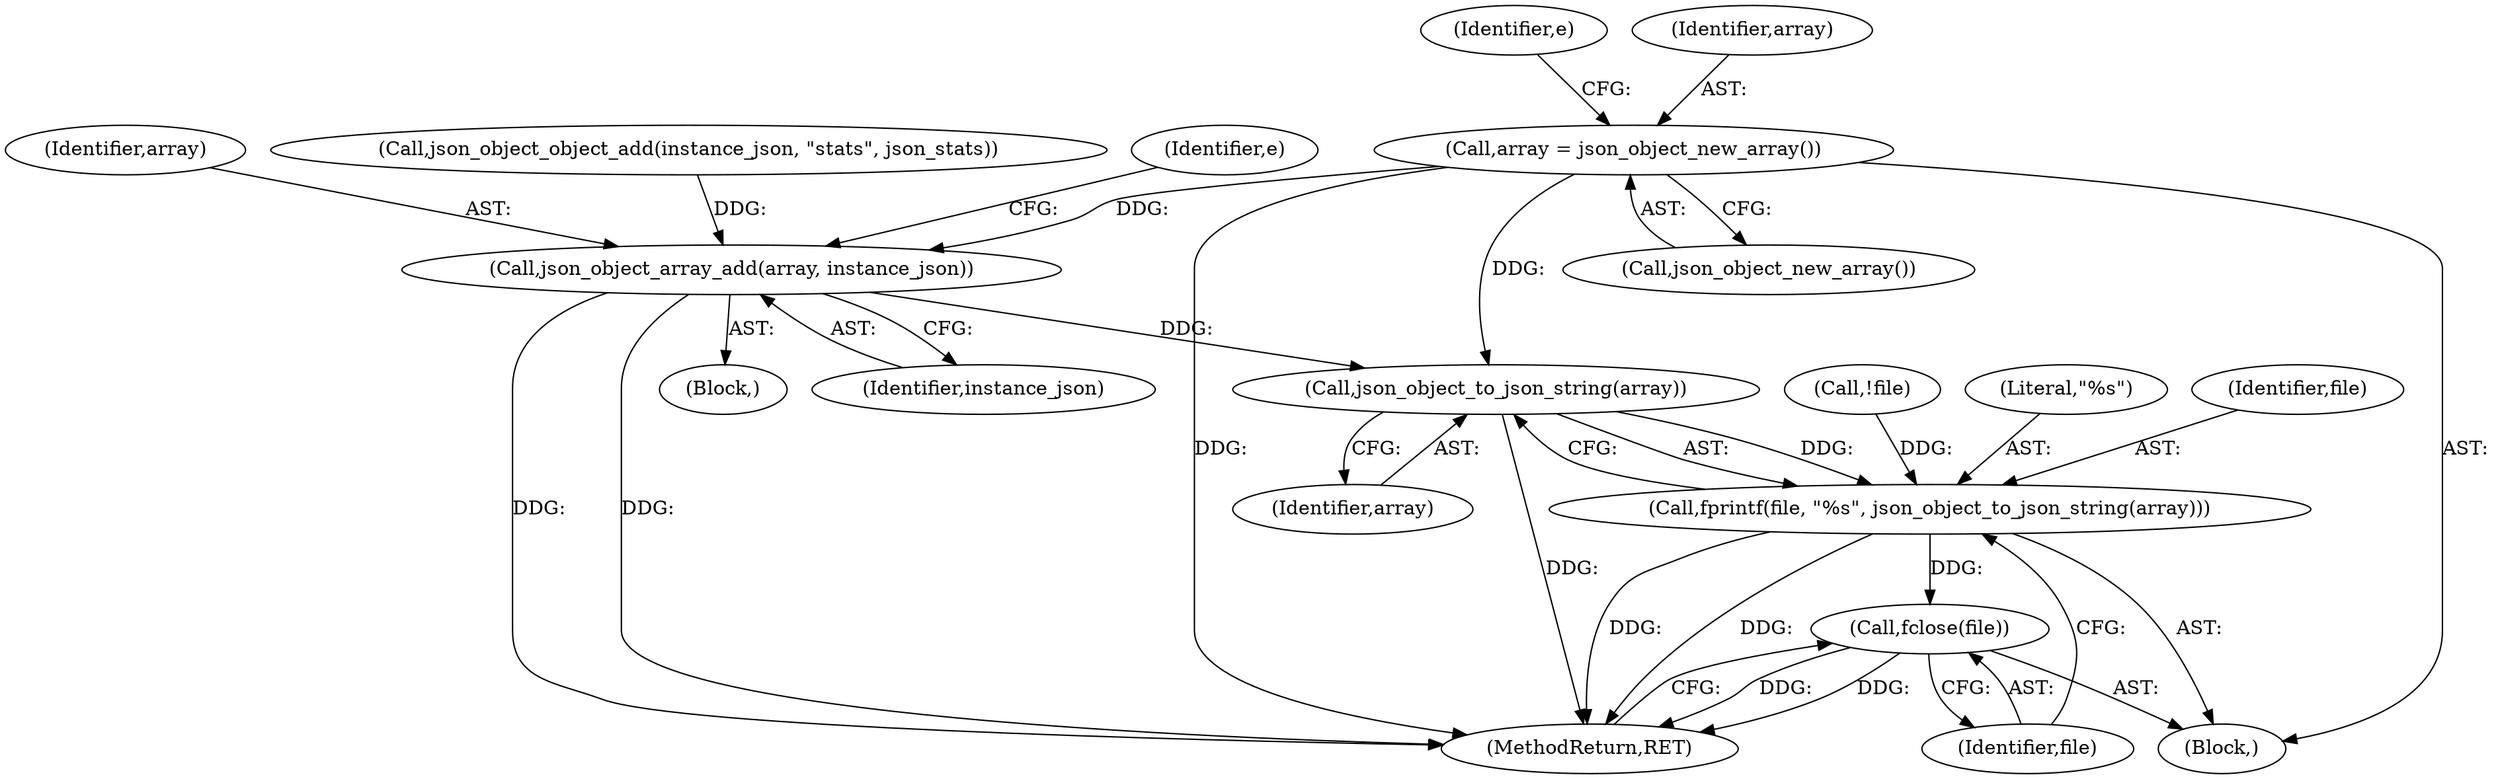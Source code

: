 digraph "0_keepalived_04f2d32871bb3b11d7dc024039952f2fe2750306_3@pointer" {
"1000128" [label="(Call,array = json_object_new_array())"];
"1000950" [label="(Call,json_object_array_add(array, instance_json))"];
"1000956" [label="(Call,json_object_to_json_string(array))"];
"1000953" [label="(Call,fprintf(file, \"%s\", json_object_to_json_string(array)))"];
"1000958" [label="(Call,fclose(file))"];
"1000960" [label="(MethodReturn,RET)"];
"1000956" [label="(Call,json_object_to_json_string(array))"];
"1000952" [label="(Identifier,instance_json)"];
"1000957" [label="(Identifier,array)"];
"1000958" [label="(Call,fclose(file))"];
"1000130" [label="(Call,json_object_new_array())"];
"1000953" [label="(Call,fprintf(file, \"%s\", json_object_to_json_string(array)))"];
"1000954" [label="(Identifier,file)"];
"1000128" [label="(Call,array = json_object_new_array())"];
"1000946" [label="(Call,json_object_object_add(instance_json, \"stats\", json_stats))"];
"1000133" [label="(Identifier,e)"];
"1000102" [label="(Block,)"];
"1000141" [label="(Block,)"];
"1000950" [label="(Call,json_object_array_add(array, instance_json))"];
"1000140" [label="(Identifier,e)"];
"1000118" [label="(Call,!file)"];
"1000951" [label="(Identifier,array)"];
"1000129" [label="(Identifier,array)"];
"1000959" [label="(Identifier,file)"];
"1000955" [label="(Literal,\"%s\")"];
"1000128" -> "1000102"  [label="AST: "];
"1000128" -> "1000130"  [label="CFG: "];
"1000129" -> "1000128"  [label="AST: "];
"1000130" -> "1000128"  [label="AST: "];
"1000133" -> "1000128"  [label="CFG: "];
"1000128" -> "1000960"  [label="DDG: "];
"1000128" -> "1000950"  [label="DDG: "];
"1000128" -> "1000956"  [label="DDG: "];
"1000950" -> "1000141"  [label="AST: "];
"1000950" -> "1000952"  [label="CFG: "];
"1000951" -> "1000950"  [label="AST: "];
"1000952" -> "1000950"  [label="AST: "];
"1000140" -> "1000950"  [label="CFG: "];
"1000950" -> "1000960"  [label="DDG: "];
"1000950" -> "1000960"  [label="DDG: "];
"1000946" -> "1000950"  [label="DDG: "];
"1000950" -> "1000956"  [label="DDG: "];
"1000956" -> "1000953"  [label="AST: "];
"1000956" -> "1000957"  [label="CFG: "];
"1000957" -> "1000956"  [label="AST: "];
"1000953" -> "1000956"  [label="CFG: "];
"1000956" -> "1000960"  [label="DDG: "];
"1000956" -> "1000953"  [label="DDG: "];
"1000953" -> "1000102"  [label="AST: "];
"1000954" -> "1000953"  [label="AST: "];
"1000955" -> "1000953"  [label="AST: "];
"1000959" -> "1000953"  [label="CFG: "];
"1000953" -> "1000960"  [label="DDG: "];
"1000953" -> "1000960"  [label="DDG: "];
"1000118" -> "1000953"  [label="DDG: "];
"1000953" -> "1000958"  [label="DDG: "];
"1000958" -> "1000102"  [label="AST: "];
"1000958" -> "1000959"  [label="CFG: "];
"1000959" -> "1000958"  [label="AST: "];
"1000960" -> "1000958"  [label="CFG: "];
"1000958" -> "1000960"  [label="DDG: "];
"1000958" -> "1000960"  [label="DDG: "];
}
